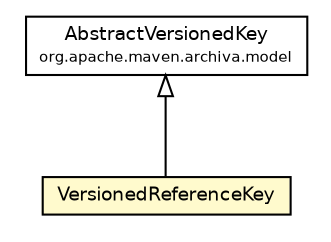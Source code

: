 #!/usr/local/bin/dot
#
# Class diagram 
# Generated by UmlGraph version 4.6 (http://www.spinellis.gr/sw/umlgraph)
#

digraph G {
	edge [fontname="Helvetica",fontsize=10,labelfontname="Helvetica",labelfontsize=10];
	node [fontname="Helvetica",fontsize=10,shape=plaintext];
	// org.apache.maven.archiva.model.AbstractVersionedKey
	c50340 [label=<<table border="0" cellborder="1" cellspacing="0" cellpadding="2" port="p" href="../AbstractVersionedKey.html">
		<tr><td><table border="0" cellspacing="0" cellpadding="1">
			<tr><td> AbstractVersionedKey </td></tr>
			<tr><td><font point-size="7.0"> org.apache.maven.archiva.model </font></td></tr>
		</table></td></tr>
		</table>>, fontname="Helvetica", fontcolor="black", fontsize=9.0];
	// org.apache.maven.archiva.model.jpox.VersionedReferenceKey
	c50344 [label=<<table border="0" cellborder="1" cellspacing="0" cellpadding="2" port="p" bgcolor="lemonChiffon" href="./VersionedReferenceKey.html">
		<tr><td><table border="0" cellspacing="0" cellpadding="1">
			<tr><td> VersionedReferenceKey </td></tr>
		</table></td></tr>
		</table>>, fontname="Helvetica", fontcolor="black", fontsize=9.0];
	//org.apache.maven.archiva.model.jpox.VersionedReferenceKey extends org.apache.maven.archiva.model.AbstractVersionedKey
	c50340:p -> c50344:p [dir=back,arrowtail=empty];
}

